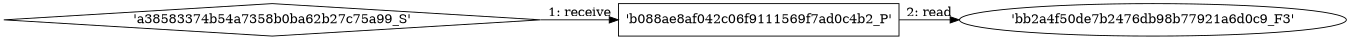 digraph "D:\Learning\Paper\apt\基于CTI的攻击预警\Dataset\攻击图\ASGfromALLCTI\VirusTotal += ADMINUSLabs.dot" {
rankdir="LR"
size="9"
fixedsize="false"
splines="true"
nodesep=0.3
ranksep=0
fontsize=10
overlap="scalexy"
engine= "neato"
	"'b088ae8af042c06f9111569f7ad0c4b2_P'" [node_type=Process shape=box]
	"'a38583374b54a7358b0ba62b27c75a99_S'" [node_type=Socket shape=diamond]
	"'a38583374b54a7358b0ba62b27c75a99_S'" -> "'b088ae8af042c06f9111569f7ad0c4b2_P'" [label="1: receive"]
	"'bb2a4f50de7b2476db98b77921a6d0c9_F3'" [node_type=file shape=ellipse]
	"'b088ae8af042c06f9111569f7ad0c4b2_P'" [node_type=Process shape=box]
	"'b088ae8af042c06f9111569f7ad0c4b2_P'" -> "'bb2a4f50de7b2476db98b77921a6d0c9_F3'" [label="2: read"]
}
